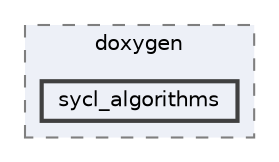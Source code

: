 digraph "external/taskflow/doxygen/sycl_algorithms"
{
 // LATEX_PDF_SIZE
  bgcolor="transparent";
  edge [fontname=Helvetica,fontsize=10,labelfontname=Helvetica,labelfontsize=10];
  node [fontname=Helvetica,fontsize=10,shape=box,height=0.2,width=0.4];
  compound=true
  subgraph clusterdir_56e2c1c47c3f6dd7693de5e2667e6bae {
    graph [ bgcolor="#edf0f7", pencolor="grey50", label="doxygen", fontname=Helvetica,fontsize=10 style="filled,dashed", URL="dir_56e2c1c47c3f6dd7693de5e2667e6bae.html",tooltip=""]
  dir_dce62181c2258396f67f55f78c498745 [label="sycl_algorithms", fillcolor="#edf0f7", color="grey25", style="filled,bold", URL="dir_dce62181c2258396f67f55f78c498745.html",tooltip=""];
  }
}
